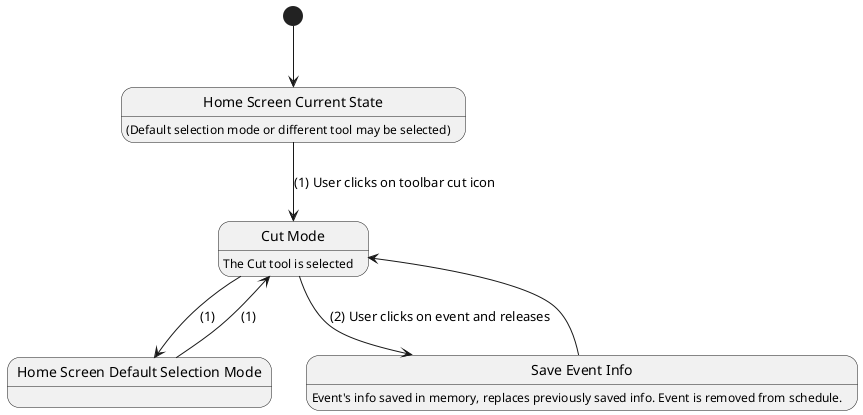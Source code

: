 @startuml cut

state "Home Screen Current State" as Start
state "Home Screen Default Selection Mode" as Select
state "Cut Mode" as Cut
state "Save Event Info" as Save

Start : (Default selection mode or different tool may be selected)
Cut : The Cut tool is selected
Save : Event's info saved in memory, replaces previously saved info. Event is removed from schedule.

[*] --> Start
Start --> Cut : (1) User clicks on toolbar cut icon
Cut --> Select : (1)
Select --> Cut : (1)

Cut --> Save : (2) User clicks on event and releases

Save --> Cut 

@enduml